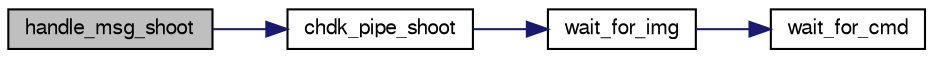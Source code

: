 digraph "handle_msg_shoot"
{
  edge [fontname="FreeSans",fontsize="10",labelfontname="FreeSans",labelfontsize="10"];
  node [fontname="FreeSans",fontsize="10",shape=record];
  rankdir="LR";
  Node1 [label="handle_msg_shoot",height=0.2,width=0.4,color="black", fillcolor="grey75", style="filled", fontcolor="black"];
  Node1 -> Node2 [color="midnightblue",fontsize="10",style="solid",fontname="FreeSans"];
  Node2 [label="chdk_pipe_shoot",height=0.2,width=0.4,color="black", fillcolor="white", style="filled",URL="$chdk__pipe_8c.html#acbcd675fa8ae8c63391052f98e33c5a4",tooltip="Shoot an image. "];
  Node2 -> Node3 [color="midnightblue",fontsize="10",style="solid",fontname="FreeSans"];
  Node3 [label="wait_for_img",height=0.2,width=0.4,color="black", fillcolor="white", style="filled",URL="$chdk__pipe_8c.html#adb412201e90d78c603b34f212f5a0b13",tooltip="Wait for the image to be available TODO: add timeout. "];
  Node3 -> Node4 [color="midnightblue",fontsize="10",style="solid",fontname="FreeSans"];
  Node4 [label="wait_for_cmd",height=0.2,width=0.4,color="black", fillcolor="white", style="filled",URL="$chdk__pipe_8c.html#a2f34a673c57aed8f653b7b2484c5fd82",tooltip="Wait for the commandline to be available TODO: add timeout. "];
}
